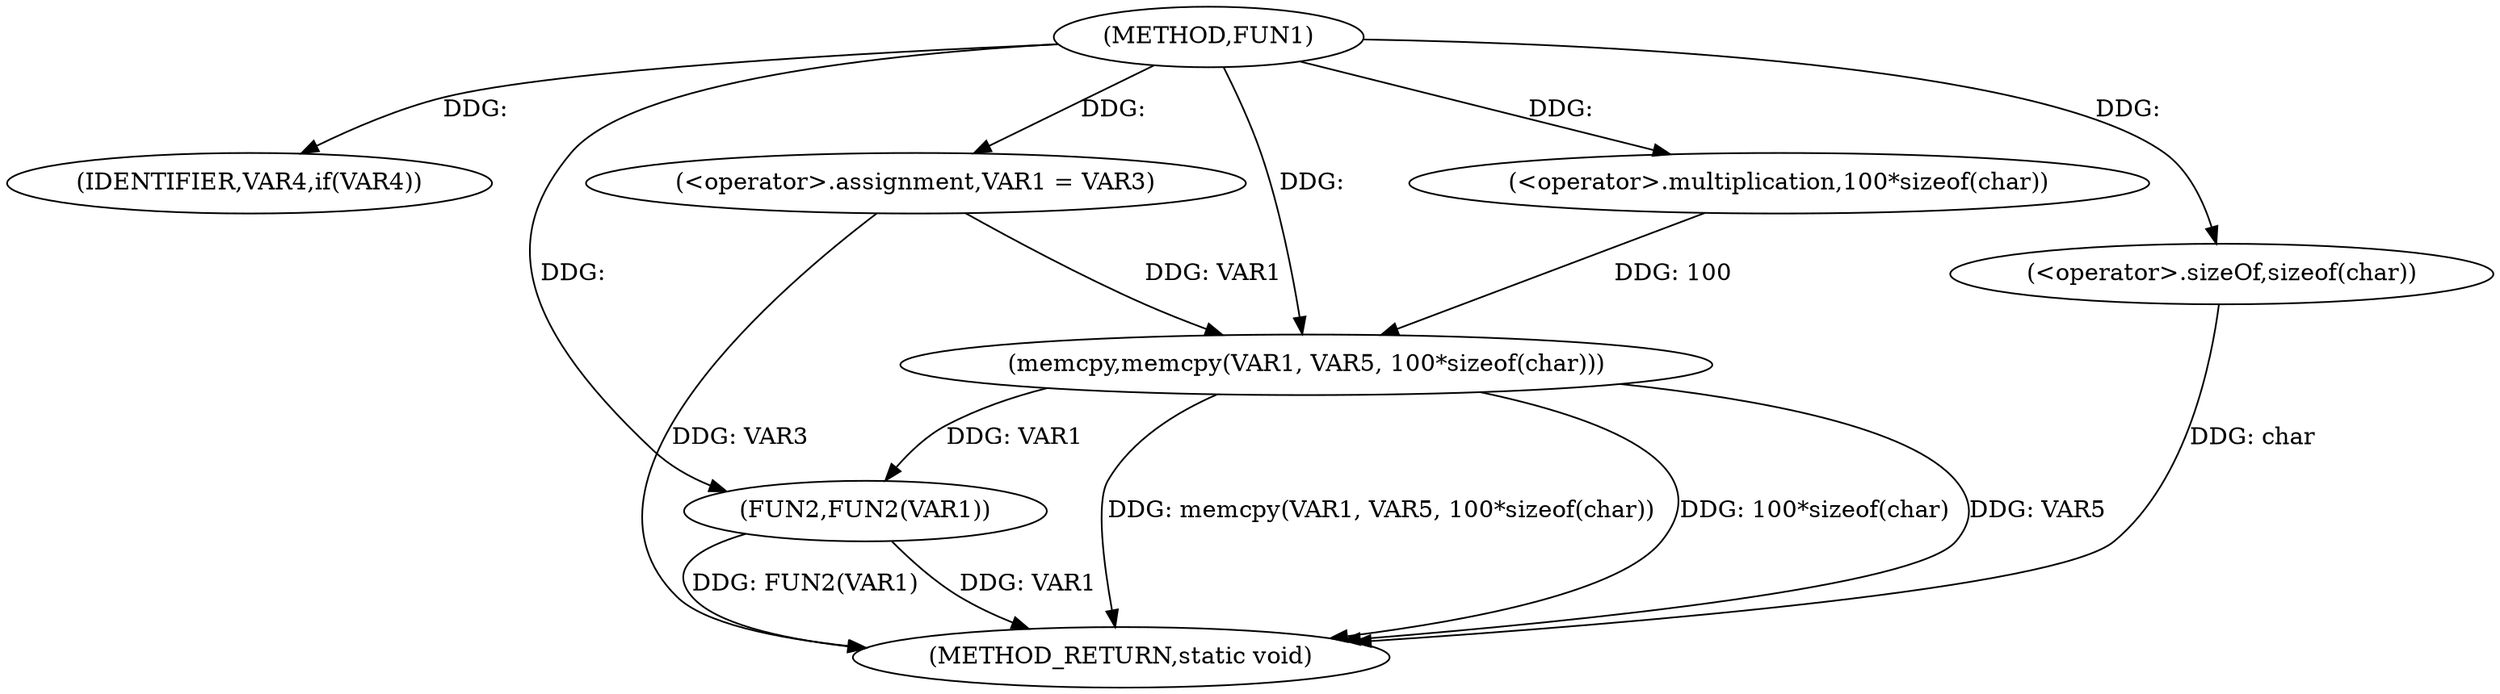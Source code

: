 digraph FUN1 {  
"1000100" [label = "(METHOD,FUN1)" ]
"1000122" [label = "(METHOD_RETURN,static void)" ]
"1000106" [label = "(IDENTIFIER,VAR4,if(VAR4))" ]
"1000108" [label = "(<operator>.assignment,VAR1 = VAR3)" ]
"1000113" [label = "(memcpy,memcpy(VAR1, VAR5, 100*sizeof(char)))" ]
"1000116" [label = "(<operator>.multiplication,100*sizeof(char))" ]
"1000118" [label = "(<operator>.sizeOf,sizeof(char))" ]
"1000120" [label = "(FUN2,FUN2(VAR1))" ]
  "1000118" -> "1000122"  [ label = "DDG: char"] 
  "1000113" -> "1000122"  [ label = "DDG: 100*sizeof(char)"] 
  "1000113" -> "1000122"  [ label = "DDG: VAR5"] 
  "1000120" -> "1000122"  [ label = "DDG: VAR1"] 
  "1000113" -> "1000122"  [ label = "DDG: memcpy(VAR1, VAR5, 100*sizeof(char))"] 
  "1000108" -> "1000122"  [ label = "DDG: VAR3"] 
  "1000120" -> "1000122"  [ label = "DDG: FUN2(VAR1)"] 
  "1000100" -> "1000106"  [ label = "DDG: "] 
  "1000100" -> "1000108"  [ label = "DDG: "] 
  "1000108" -> "1000113"  [ label = "DDG: VAR1"] 
  "1000100" -> "1000113"  [ label = "DDG: "] 
  "1000116" -> "1000113"  [ label = "DDG: 100"] 
  "1000100" -> "1000116"  [ label = "DDG: "] 
  "1000100" -> "1000118"  [ label = "DDG: "] 
  "1000113" -> "1000120"  [ label = "DDG: VAR1"] 
  "1000100" -> "1000120"  [ label = "DDG: "] 
}

